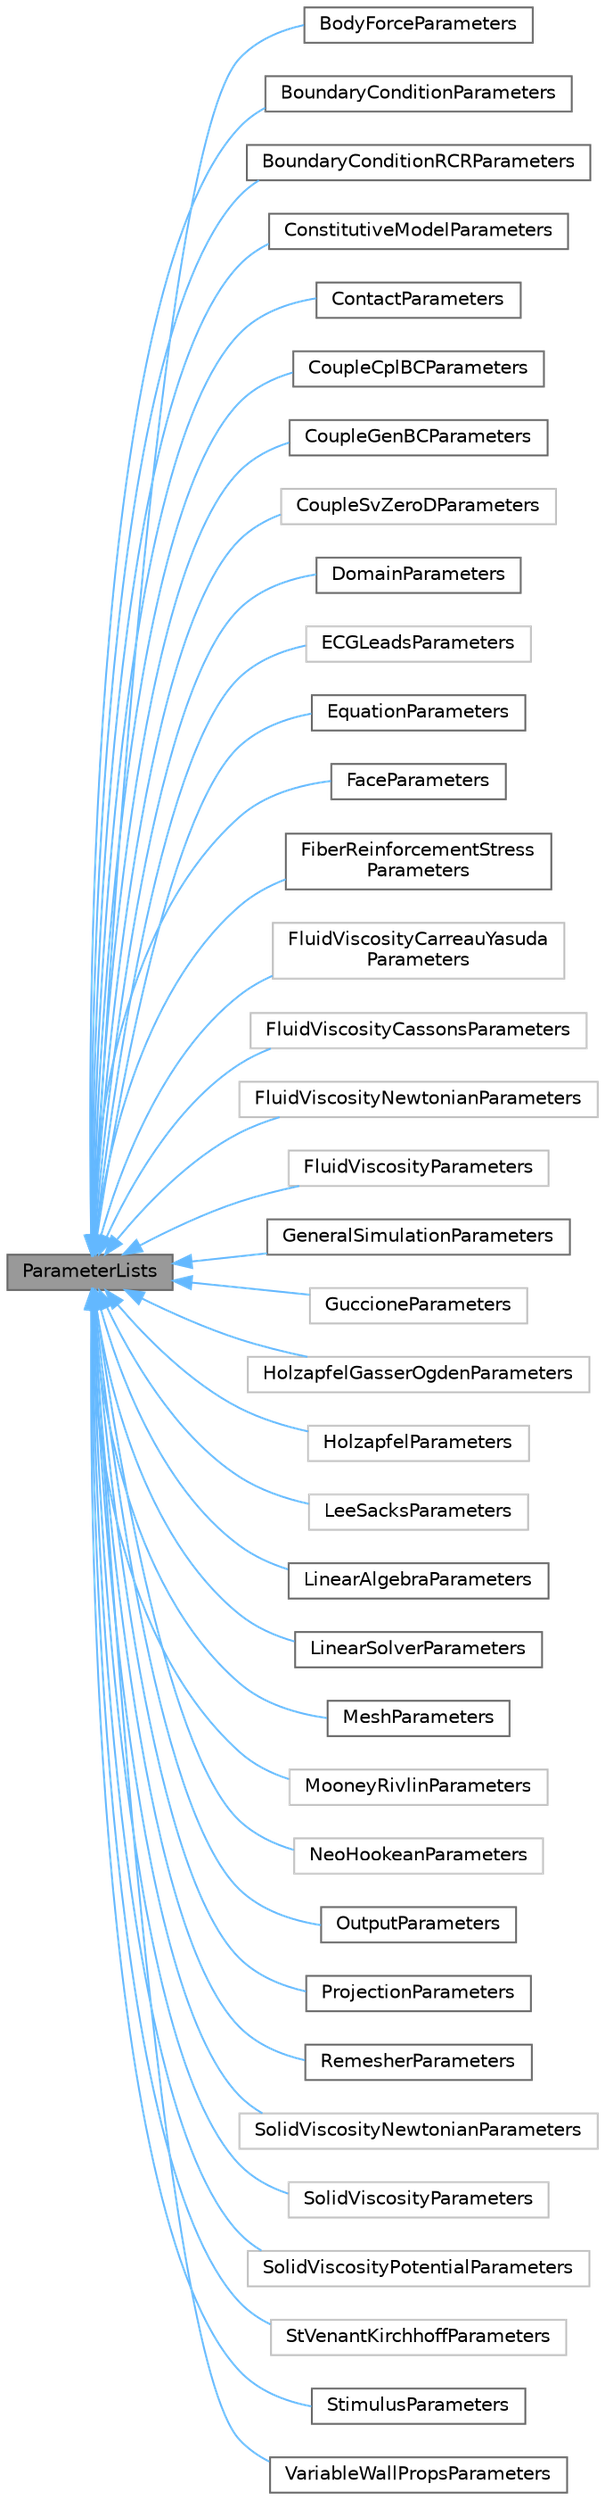 digraph "ParameterLists"
{
 // LATEX_PDF_SIZE
  bgcolor="transparent";
  edge [fontname=Helvetica,fontsize=10,labelfontname=Helvetica,labelfontsize=10];
  node [fontname=Helvetica,fontsize=10,shape=box,height=0.2,width=0.4];
  rankdir="LR";
  Node1 [id="Node000001",label="ParameterLists",height=0.2,width=0.4,color="gray40", fillcolor="grey60", style="filled", fontcolor="black",tooltip="Defines parameter name and value, and stores them in maps for settng values from XML."];
  Node1 -> Node2 [id="edge1_Node000001_Node000002",dir="back",color="steelblue1",style="solid",tooltip=" "];
  Node2 [id="Node000002",label="BodyForceParameters",height=0.2,width=0.4,color="gray40", fillcolor="white", style="filled",URL="$class_body_force_parameters.html",tooltip="Body force over a mesh using the \"Add_BF\" command."];
  Node1 -> Node3 [id="edge2_Node000001_Node000003",dir="back",color="steelblue1",style="solid",tooltip=" "];
  Node3 [id="Node000003",label="BoundaryConditionParameters",height=0.2,width=0.4,color="gray40", fillcolor="white", style="filled",URL="$class_boundary_condition_parameters.html",tooltip="The BoundaryConditionParameters stores paramaters for various type of boundary conditions under the A..."];
  Node1 -> Node4 [id="edge3_Node000001_Node000004",dir="back",color="steelblue1",style="solid",tooltip=" "];
  Node4 [id="Node000004",label="BoundaryConditionRCRParameters",height=0.2,width=0.4,color="gray40", fillcolor="white", style="filled",URL="$class_boundary_condition_r_c_r_parameters.html",tooltip="RCR values for Neumann BC type."];
  Node1 -> Node5 [id="edge4_Node000001_Node000005",dir="back",color="steelblue1",style="solid",tooltip=" "];
  Node5 [id="Node000005",label="ConstitutiveModelParameters",height=0.2,width=0.4,color="gray40", fillcolor="white", style="filled",URL="$class_constitutive_model_parameters.html",tooltip="The ConstitutiveModelParameters class store parameters for various constitutive models."];
  Node1 -> Node6 [id="edge5_Node000001_Node000006",dir="back",color="steelblue1",style="solid",tooltip=" "];
  Node6 [id="Node000006",label="ContactParameters",height=0.2,width=0.4,color="gray40", fillcolor="white", style="filled",URL="$class_contact_parameters.html",tooltip="The ContactParameters class stores parameters for the 'Contact'' XML element used to specify paramete..."];
  Node1 -> Node7 [id="edge6_Node000001_Node000007",dir="back",color="steelblue1",style="solid",tooltip=" "];
  Node7 [id="Node000007",label="CoupleCplBCParameters",height=0.2,width=0.4,color="gray40", fillcolor="white", style="filled",URL="$class_couple_cpl_b_c_parameters.html",tooltip="Couple to reduced-order models."];
  Node1 -> Node8 [id="edge7_Node000001_Node000008",dir="back",color="steelblue1",style="solid",tooltip=" "];
  Node8 [id="Node000008",label="CoupleGenBCParameters",height=0.2,width=0.4,color="gray40", fillcolor="white", style="filled",URL="$class_couple_gen_b_c_parameters.html",tooltip="Coupling to GenBC."];
  Node1 -> Node9 [id="edge8_Node000001_Node000009",dir="back",color="steelblue1",style="solid",tooltip=" "];
  Node9 [id="Node000009",label="CoupleSvZeroDParameters",height=0.2,width=0.4,color="grey75", fillcolor="white", style="filled",URL="$class_couple_sv_zero_d_parameters.html",tooltip=" "];
  Node1 -> Node10 [id="edge9_Node000001_Node000010",dir="back",color="steelblue1",style="solid",tooltip=" "];
  Node10 [id="Node000010",label="DomainParameters",height=0.2,width=0.4,color="gray40", fillcolor="white", style="filled",URL="$class_domain_parameters.html",tooltip="The DomainParameters class stores parameters for the XML 'Domain' element to specify properties for s..."];
  Node1 -> Node11 [id="edge10_Node000001_Node000011",dir="back",color="steelblue1",style="solid",tooltip=" "];
  Node11 [id="Node000011",label="ECGLeadsParameters",height=0.2,width=0.4,color="grey75", fillcolor="white", style="filled",URL="$class_e_c_g_leads_parameters.html",tooltip=" "];
  Node1 -> Node12 [id="edge11_Node000001_Node000012",dir="back",color="steelblue1",style="solid",tooltip=" "];
  Node12 [id="Node000012",label="EquationParameters",height=0.2,width=0.4,color="gray40", fillcolor="white", style="filled",URL="$class_equation_parameters.html",tooltip="The EquationParameters class stores parameters for the 'Add_equation' XML element used to specify an ..."];
  Node1 -> Node13 [id="edge12_Node000001_Node000013",dir="back",color="steelblue1",style="solid",tooltip=" "];
  Node13 [id="Node000013",label="FaceParameters",height=0.2,width=0.4,color="gray40", fillcolor="white", style="filled",URL="$class_face_parameters.html",tooltip="The FaceParameters class is used to store parameters for the 'Add_face' XML element."];
  Node1 -> Node14 [id="edge13_Node000001_Node000014",dir="back",color="steelblue1",style="solid",tooltip=" "];
  Node14 [id="Node000014",label="FiberReinforcementStress\lParameters",height=0.2,width=0.4,color="gray40", fillcolor="white", style="filled",URL="$class_fiber_reinforcement_stress_parameters.html",tooltip="The FiberReinforcementStressParameters class stores fiber reinforcement stress parameters for the 'Fi..."];
  Node1 -> Node15 [id="edge14_Node000001_Node000015",dir="back",color="steelblue1",style="solid",tooltip=" "];
  Node15 [id="Node000015",label="FluidViscosityCarreauYasuda\lParameters",height=0.2,width=0.4,color="grey75", fillcolor="white", style="filled",URL="$class_fluid_viscosity_carreau_yasuda_parameters.html",tooltip=" "];
  Node1 -> Node16 [id="edge15_Node000001_Node000016",dir="back",color="steelblue1",style="solid",tooltip=" "];
  Node16 [id="Node000016",label="FluidViscosityCassonsParameters",height=0.2,width=0.4,color="grey75", fillcolor="white", style="filled",URL="$class_fluid_viscosity_cassons_parameters.html",tooltip=" "];
  Node1 -> Node17 [id="edge16_Node000001_Node000017",dir="back",color="steelblue1",style="solid",tooltip=" "];
  Node17 [id="Node000017",label="FluidViscosityNewtonianParameters",height=0.2,width=0.4,color="grey75", fillcolor="white", style="filled",URL="$class_fluid_viscosity_newtonian_parameters.html",tooltip=" "];
  Node1 -> Node18 [id="edge17_Node000001_Node000018",dir="back",color="steelblue1",style="solid",tooltip=" "];
  Node18 [id="Node000018",label="FluidViscosityParameters",height=0.2,width=0.4,color="grey75", fillcolor="white", style="filled",URL="$class_fluid_viscosity_parameters.html",tooltip=" "];
  Node1 -> Node19 [id="edge18_Node000001_Node000019",dir="back",color="steelblue1",style="solid",tooltip=" "];
  Node19 [id="Node000019",label="GeneralSimulationParameters",height=0.2,width=0.4,color="gray40", fillcolor="white", style="filled",URL="$class_general_simulation_parameters.html",tooltip="The GeneralSimulationParameters class stores paramaters for the 'GeneralSimulationParameters' XML ele..."];
  Node1 -> Node20 [id="edge19_Node000001_Node000020",dir="back",color="steelblue1",style="solid",tooltip=" "];
  Node20 [id="Node000020",label="GuccioneParameters",height=0.2,width=0.4,color="grey75", fillcolor="white", style="filled",URL="$class_guccione_parameters.html",tooltip=" "];
  Node1 -> Node21 [id="edge20_Node000001_Node000021",dir="back",color="steelblue1",style="solid",tooltip=" "];
  Node21 [id="Node000021",label="HolzapfelGasserOgdenParameters",height=0.2,width=0.4,color="grey75", fillcolor="white", style="filled",URL="$class_holzapfel_gasser_ogden_parameters.html",tooltip=" "];
  Node1 -> Node22 [id="edge21_Node000001_Node000022",dir="back",color="steelblue1",style="solid",tooltip=" "];
  Node22 [id="Node000022",label="HolzapfelParameters",height=0.2,width=0.4,color="grey75", fillcolor="white", style="filled",URL="$class_holzapfel_parameters.html",tooltip=" "];
  Node1 -> Node23 [id="edge22_Node000001_Node000023",dir="back",color="steelblue1",style="solid",tooltip=" "];
  Node23 [id="Node000023",label="LeeSacksParameters",height=0.2,width=0.4,color="grey75", fillcolor="white", style="filled",URL="$class_lee_sacks_parameters.html",tooltip=" "];
  Node1 -> Node24 [id="edge23_Node000001_Node000024",dir="back",color="steelblue1",style="solid",tooltip=" "];
  Node24 [id="Node000024",label="LinearAlgebraParameters",height=0.2,width=0.4,color="gray40", fillcolor="white", style="filled",URL="$class_linear_algebra_parameters.html",tooltip="The LinearAlgebraParameters class stores parameters for the 'Linear_algebra' XML element."];
  Node1 -> Node25 [id="edge24_Node000001_Node000025",dir="back",color="steelblue1",style="solid",tooltip=" "];
  Node25 [id="Node000025",label="LinearSolverParameters",height=0.2,width=0.4,color="gray40", fillcolor="white", style="filled",URL="$class_linear_solver_parameters.html",tooltip="The LinearSolverParameters class stores parameters for the 'LS' XML element."];
  Node1 -> Node26 [id="edge25_Node000001_Node000026",dir="back",color="steelblue1",style="solid",tooltip=" "];
  Node26 [id="Node000026",label="MeshParameters",height=0.2,width=0.4,color="gray40", fillcolor="white", style="filled",URL="$class_mesh_parameters.html",tooltip="The MeshParameters class is used to store paramaters for the 'Add_mesh' XML element."];
  Node1 -> Node27 [id="edge26_Node000001_Node000027",dir="back",color="steelblue1",style="solid",tooltip=" "];
  Node27 [id="Node000027",label="MooneyRivlinParameters",height=0.2,width=0.4,color="grey75", fillcolor="white", style="filled",URL="$class_mooney_rivlin_parameters.html",tooltip=" "];
  Node1 -> Node28 [id="edge27_Node000001_Node000028",dir="back",color="steelblue1",style="solid",tooltip=" "];
  Node28 [id="Node000028",label="NeoHookeanParameters",height=0.2,width=0.4,color="grey75", fillcolor="white", style="filled",URL="$class_neo_hookean_parameters.html",tooltip=" "];
  Node1 -> Node29 [id="edge28_Node000001_Node000029",dir="back",color="steelblue1",style="solid",tooltip=" "];
  Node29 [id="Node000029",label="OutputParameters",height=0.2,width=0.4,color="gray40", fillcolor="white", style="filled",URL="$class_output_parameters.html",tooltip="The OutputParameters class stores parameters for the Output XML element under Add_equation."];
  Node1 -> Node30 [id="edge29_Node000001_Node000030",dir="back",color="steelblue1",style="solid",tooltip=" "];
  Node30 [id="Node000030",label="ProjectionParameters",height=0.2,width=0.4,color="gray40", fillcolor="white", style="filled",URL="$class_projection_parameters.html",tooltip="The ProjectionParameters class stores parameters for the 'Add_projection' XML element used for fluid-..."];
  Node1 -> Node31 [id="edge30_Node000001_Node000031",dir="back",color="steelblue1",style="solid",tooltip=" "];
  Node31 [id="Node000031",label="RemesherParameters",height=0.2,width=0.4,color="gray40", fillcolor="white", style="filled",URL="$class_remesher_parameters.html",tooltip="The RemesherParameters class stores parameters for the 'Remesher' XML element used for remeshing."];
  Node1 -> Node32 [id="edge31_Node000001_Node000032",dir="back",color="steelblue1",style="solid",tooltip=" "];
  Node32 [id="Node000032",label="SolidViscosityNewtonianParameters",height=0.2,width=0.4,color="grey75", fillcolor="white", style="filled",URL="$class_solid_viscosity_newtonian_parameters.html",tooltip=" "];
  Node1 -> Node33 [id="edge32_Node000001_Node000033",dir="back",color="steelblue1",style="solid",tooltip=" "];
  Node33 [id="Node000033",label="SolidViscosityParameters",height=0.2,width=0.4,color="grey75", fillcolor="white", style="filled",URL="$class_solid_viscosity_parameters.html",tooltip=" "];
  Node1 -> Node34 [id="edge33_Node000001_Node000034",dir="back",color="steelblue1",style="solid",tooltip=" "];
  Node34 [id="Node000034",label="SolidViscosityPotentialParameters",height=0.2,width=0.4,color="grey75", fillcolor="white", style="filled",URL="$class_solid_viscosity_potential_parameters.html",tooltip=" "];
  Node1 -> Node35 [id="edge34_Node000001_Node000035",dir="back",color="steelblue1",style="solid",tooltip=" "];
  Node35 [id="Node000035",label="StVenantKirchhoffParameters",height=0.2,width=0.4,color="grey75", fillcolor="white", style="filled",URL="$class_st_venant_kirchhoff_parameters.html",tooltip=" "];
  Node1 -> Node36 [id="edge35_Node000001_Node000036",dir="back",color="steelblue1",style="solid",tooltip=" "];
  Node36 [id="Node000036",label="StimulusParameters",height=0.2,width=0.4,color="gray40", fillcolor="white", style="filled",URL="$class_stimulus_parameters.html",tooltip="The StimulusParameters class stores parameters for 'Stimulus' XML element used to parameters for pace..."];
  Node1 -> Node37 [id="edge36_Node000001_Node000037",dir="back",color="steelblue1",style="solid",tooltip=" "];
  Node37 [id="Node000037",label="VariableWallPropsParameters",height=0.2,width=0.4,color="gray40", fillcolor="white", style="filled",URL="$class_variable_wall_props_parameters.html",tooltip="The VariableWallPropsParameters class stores parameters for variable wall properties for the CMM equa..."];
}
